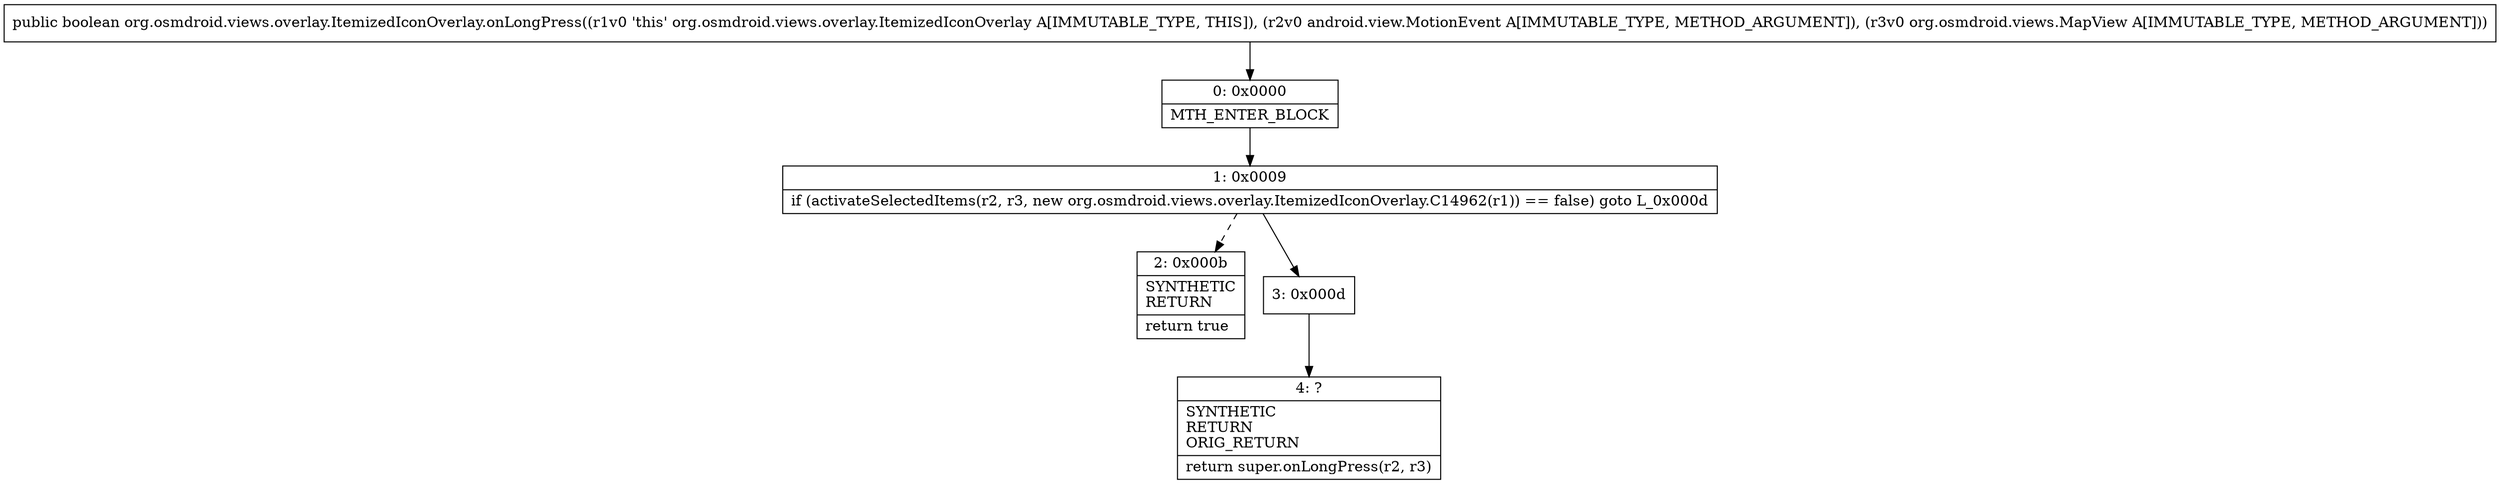 digraph "CFG fororg.osmdroid.views.overlay.ItemizedIconOverlay.onLongPress(Landroid\/view\/MotionEvent;Lorg\/osmdroid\/views\/MapView;)Z" {
Node_0 [shape=record,label="{0\:\ 0x0000|MTH_ENTER_BLOCK\l}"];
Node_1 [shape=record,label="{1\:\ 0x0009|if (activateSelectedItems(r2, r3, new org.osmdroid.views.overlay.ItemizedIconOverlay.C14962(r1)) == false) goto L_0x000d\l}"];
Node_2 [shape=record,label="{2\:\ 0x000b|SYNTHETIC\lRETURN\l|return true\l}"];
Node_3 [shape=record,label="{3\:\ 0x000d}"];
Node_4 [shape=record,label="{4\:\ ?|SYNTHETIC\lRETURN\lORIG_RETURN\l|return super.onLongPress(r2, r3)\l}"];
MethodNode[shape=record,label="{public boolean org.osmdroid.views.overlay.ItemizedIconOverlay.onLongPress((r1v0 'this' org.osmdroid.views.overlay.ItemizedIconOverlay A[IMMUTABLE_TYPE, THIS]), (r2v0 android.view.MotionEvent A[IMMUTABLE_TYPE, METHOD_ARGUMENT]), (r3v0 org.osmdroid.views.MapView A[IMMUTABLE_TYPE, METHOD_ARGUMENT])) }"];
MethodNode -> Node_0;
Node_0 -> Node_1;
Node_1 -> Node_2[style=dashed];
Node_1 -> Node_3;
Node_3 -> Node_4;
}

